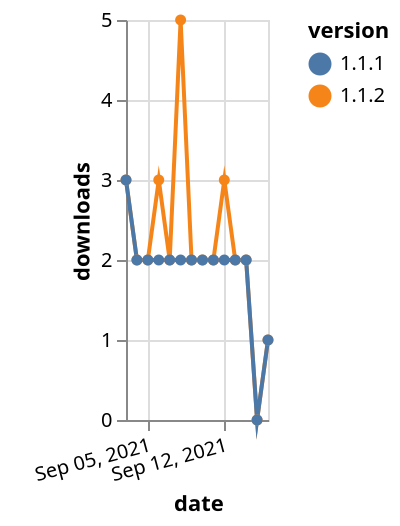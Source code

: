 {"$schema": "https://vega.github.io/schema/vega-lite/v5.json", "description": "A simple bar chart with embedded data.", "data": {"values": [{"date": "2021-09-03", "total": 1686, "delta": 3, "version": "1.1.2"}, {"date": "2021-09-04", "total": 1688, "delta": 2, "version": "1.1.2"}, {"date": "2021-09-05", "total": 1690, "delta": 2, "version": "1.1.2"}, {"date": "2021-09-06", "total": 1693, "delta": 3, "version": "1.1.2"}, {"date": "2021-09-07", "total": 1695, "delta": 2, "version": "1.1.2"}, {"date": "2021-09-08", "total": 1700, "delta": 5, "version": "1.1.2"}, {"date": "2021-09-09", "total": 1702, "delta": 2, "version": "1.1.2"}, {"date": "2021-09-10", "total": 1704, "delta": 2, "version": "1.1.2"}, {"date": "2021-09-11", "total": 1706, "delta": 2, "version": "1.1.2"}, {"date": "2021-09-12", "total": 1709, "delta": 3, "version": "1.1.2"}, {"date": "2021-09-13", "total": 1711, "delta": 2, "version": "1.1.2"}, {"date": "2021-09-14", "total": 1713, "delta": 2, "version": "1.1.2"}, {"date": "2021-09-15", "total": 1713, "delta": 0, "version": "1.1.2"}, {"date": "2021-09-16", "total": 1714, "delta": 1, "version": "1.1.2"}, {"date": "2021-09-03", "total": 1521, "delta": 3, "version": "1.1.1"}, {"date": "2021-09-04", "total": 1523, "delta": 2, "version": "1.1.1"}, {"date": "2021-09-05", "total": 1525, "delta": 2, "version": "1.1.1"}, {"date": "2021-09-06", "total": 1527, "delta": 2, "version": "1.1.1"}, {"date": "2021-09-07", "total": 1529, "delta": 2, "version": "1.1.1"}, {"date": "2021-09-08", "total": 1531, "delta": 2, "version": "1.1.1"}, {"date": "2021-09-09", "total": 1533, "delta": 2, "version": "1.1.1"}, {"date": "2021-09-10", "total": 1535, "delta": 2, "version": "1.1.1"}, {"date": "2021-09-11", "total": 1537, "delta": 2, "version": "1.1.1"}, {"date": "2021-09-12", "total": 1539, "delta": 2, "version": "1.1.1"}, {"date": "2021-09-13", "total": 1541, "delta": 2, "version": "1.1.1"}, {"date": "2021-09-14", "total": 1543, "delta": 2, "version": "1.1.1"}, {"date": "2021-09-15", "total": 1543, "delta": 0, "version": "1.1.1"}, {"date": "2021-09-16", "total": 1544, "delta": 1, "version": "1.1.1"}]}, "width": "container", "mark": {"type": "line", "point": {"filled": true}}, "encoding": {"x": {"field": "date", "type": "temporal", "timeUnit": "yearmonthdate", "title": "date", "axis": {"labelAngle": -15}}, "y": {"field": "delta", "type": "quantitative", "title": "downloads"}, "color": {"field": "version", "type": "nominal"}, "tooltip": {"field": "delta"}}}